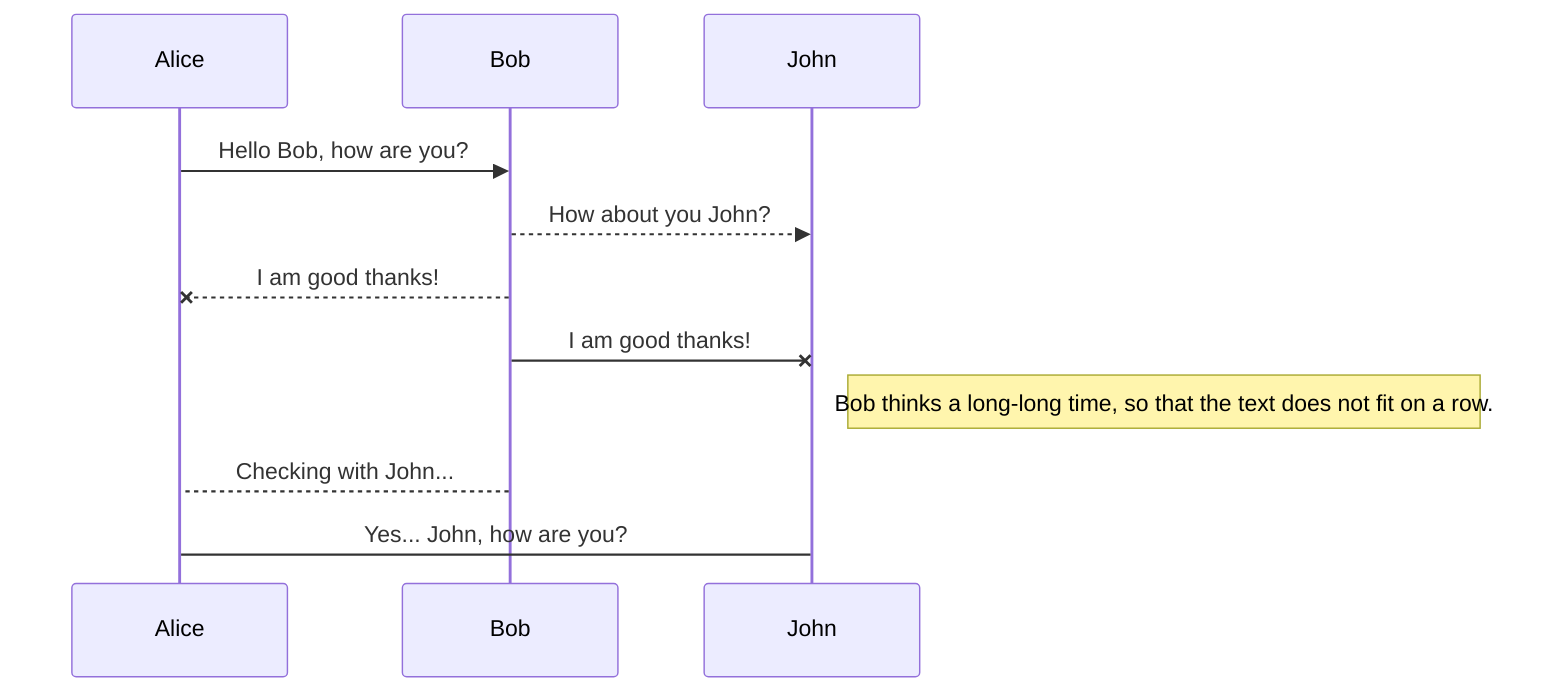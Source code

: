 sequenceDiagram
    Alice ->> Bob: Hello Bob, how are you?
    Bob-->>John: How about you John?
    Bob--x Alice: I am good thanks!
    Bob-x John: I am good thanks!
    Note right of John: Bob thinks a long-long time, so that the text does not fit on a row.

    Bob-->Alice: Checking with John...
    Alice->John: Yes... John, how are you?